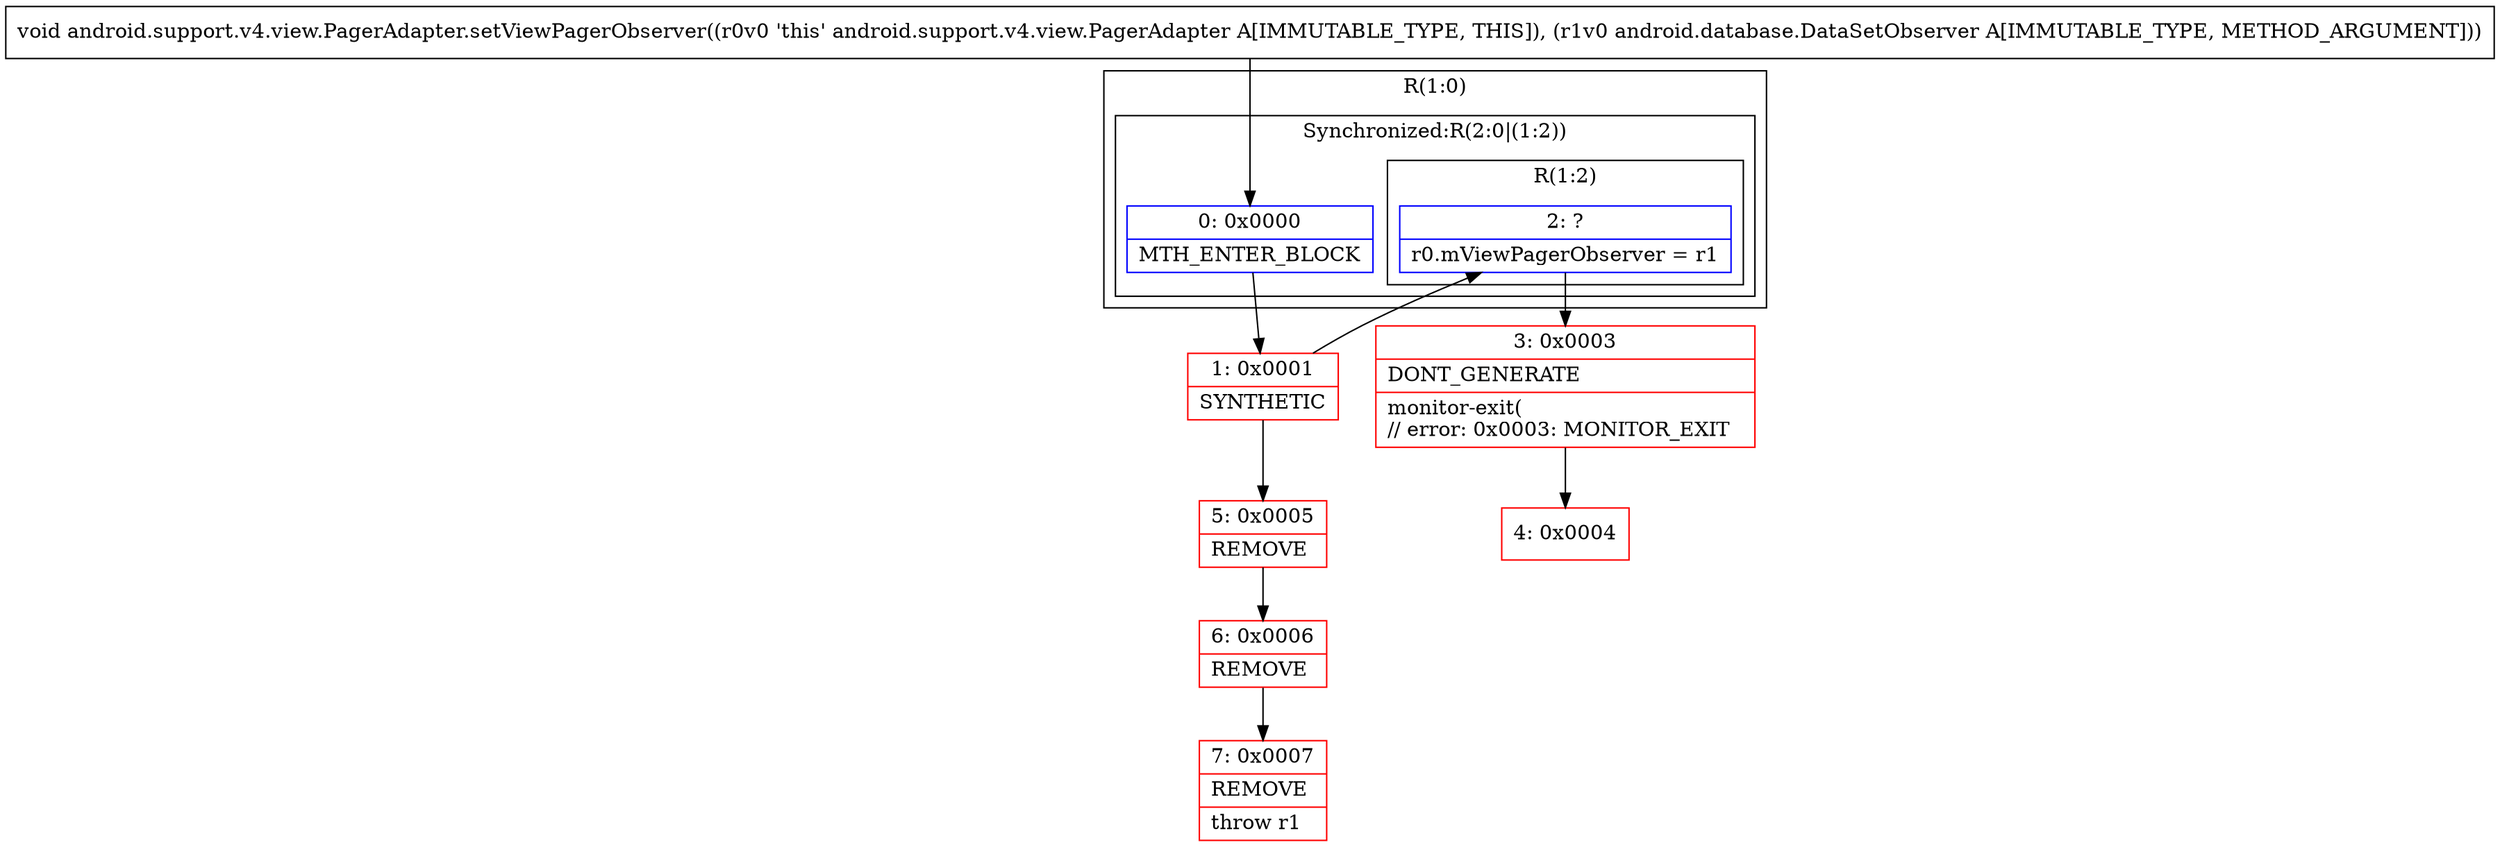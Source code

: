 digraph "CFG forandroid.support.v4.view.PagerAdapter.setViewPagerObserver(Landroid\/database\/DataSetObserver;)V" {
subgraph cluster_Region_805829850 {
label = "R(1:0)";
node [shape=record,color=blue];
subgraph cluster_SynchronizedRegion_812052765 {
label = "Synchronized:R(2:0|(1:2))";
node [shape=record,color=blue];
Node_0 [shape=record,label="{0\:\ 0x0000|MTH_ENTER_BLOCK\l}"];
subgraph cluster_Region_594775128 {
label = "R(1:2)";
node [shape=record,color=blue];
Node_2 [shape=record,label="{2\:\ ?|r0.mViewPagerObserver = r1\l}"];
}
}
}
Node_1 [shape=record,color=red,label="{1\:\ 0x0001|SYNTHETIC\l}"];
Node_3 [shape=record,color=red,label="{3\:\ 0x0003|DONT_GENERATE\l|monitor\-exit(\l\/\/ error: 0x0003: MONITOR_EXIT  \l}"];
Node_4 [shape=record,color=red,label="{4\:\ 0x0004}"];
Node_5 [shape=record,color=red,label="{5\:\ 0x0005|REMOVE\l}"];
Node_6 [shape=record,color=red,label="{6\:\ 0x0006|REMOVE\l}"];
Node_7 [shape=record,color=red,label="{7\:\ 0x0007|REMOVE\l|throw r1\l}"];
MethodNode[shape=record,label="{void android.support.v4.view.PagerAdapter.setViewPagerObserver((r0v0 'this' android.support.v4.view.PagerAdapter A[IMMUTABLE_TYPE, THIS]), (r1v0 android.database.DataSetObserver A[IMMUTABLE_TYPE, METHOD_ARGUMENT])) }"];
MethodNode -> Node_0;
Node_0 -> Node_1;
Node_2 -> Node_3;
Node_1 -> Node_2;
Node_1 -> Node_5;
Node_3 -> Node_4;
Node_5 -> Node_6;
Node_6 -> Node_7;
}

